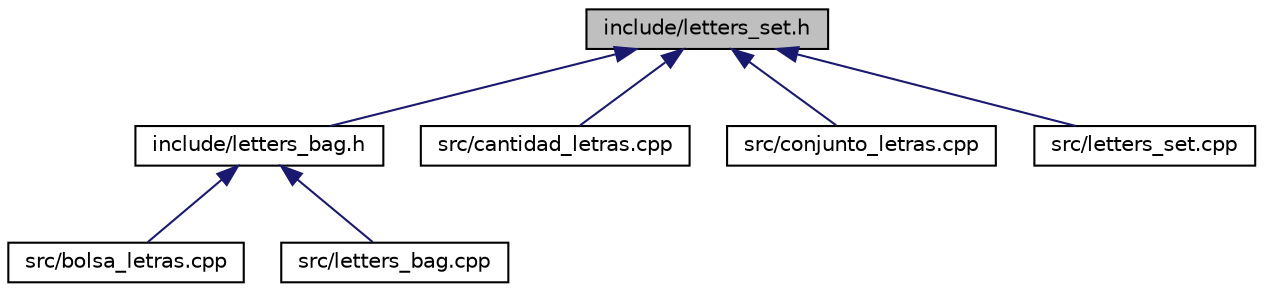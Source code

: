 digraph "include/letters_set.h"
{
 // LATEX_PDF_SIZE
  edge [fontname="Helvetica",fontsize="10",labelfontname="Helvetica",labelfontsize="10"];
  node [fontname="Helvetica",fontsize="10",shape=record];
  Node1 [label="include/letters_set.h",height=0.2,width=0.4,color="black", fillcolor="grey75", style="filled", fontcolor="black",tooltip="Archivo de especificación del TDA LettersSet."];
  Node1 -> Node2 [dir="back",color="midnightblue",fontsize="10",style="solid",fontname="Helvetica"];
  Node2 [label="include/letters_bag.h",height=0.2,width=0.4,color="black", fillcolor="white", style="filled",URL="$letters__bag_8h.html",tooltip="Archivo de especificación del TDA LettersBag."];
  Node2 -> Node3 [dir="back",color="midnightblue",fontsize="10",style="solid",fontname="Helvetica"];
  Node3 [label="src/bolsa_letras.cpp",height=0.2,width=0.4,color="black", fillcolor="white", style="filled",URL="$bolsa__letras_8cpp.html",tooltip="Prueba el funcionamiento del TDA LettersBag."];
  Node2 -> Node4 [dir="back",color="midnightblue",fontsize="10",style="solid",fontname="Helvetica"];
  Node4 [label="src/letters_bag.cpp",height=0.2,width=0.4,color="black", fillcolor="white", style="filled",URL="$letters__bag_8cpp.html",tooltip="Archivo de implementación del TDA LettersBag."];
  Node1 -> Node5 [dir="back",color="midnightblue",fontsize="10",style="solid",fontname="Helvetica"];
  Node5 [label="src/cantidad_letras.cpp",height=0.2,width=0.4,color="black", fillcolor="white", style="filled",URL="$cantidad__letras_8cpp.html",tooltip="Prueba el funcionamiento del TDA Dictionary."];
  Node1 -> Node6 [dir="back",color="midnightblue",fontsize="10",style="solid",fontname="Helvetica"];
  Node6 [label="src/conjunto_letras.cpp",height=0.2,width=0.4,color="black", fillcolor="white", style="filled",URL="$conjunto__letras_8cpp.html",tooltip="Prueba el funcionamiento del TDA LettersSet."];
  Node1 -> Node7 [dir="back",color="midnightblue",fontsize="10",style="solid",fontname="Helvetica"];
  Node7 [label="src/letters_set.cpp",height=0.2,width=0.4,color="black", fillcolor="white", style="filled",URL="$letters__set_8cpp.html",tooltip="Archivo de implementación del TDA LettersSet."];
}
